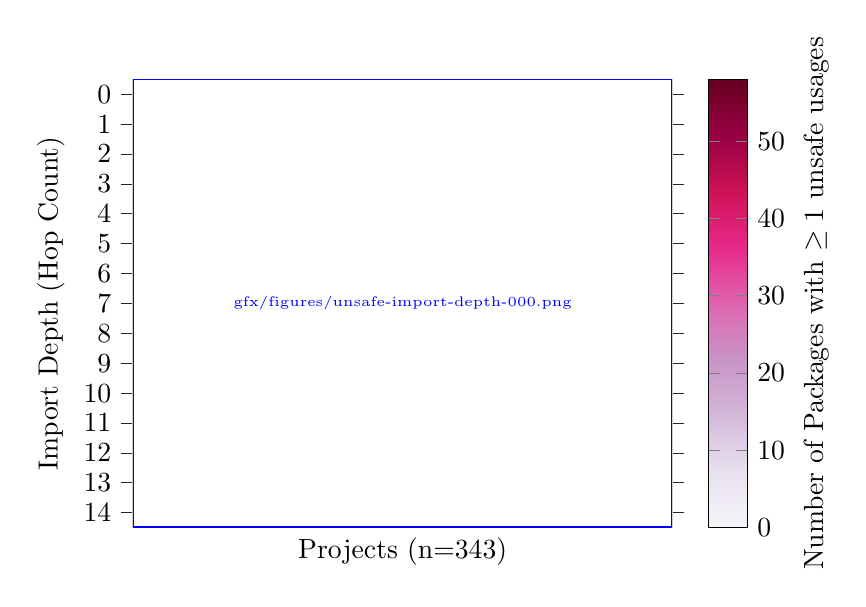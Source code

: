 % This file was created by tikzplotlib v0.9.2.
\begin{tikzpicture}

\begin{axis}[
axis line style={white!80!black},
colorbar,
colorbar style={ytick={0,10,20,30,40,50},yticklabels={0,10,20,30,40,50},ylabel={Number of Packages with $\geq 1$ unsafe usages}},
colormap={mymap}{[1pt]
  rgb(0pt)=(0.969,0.957,0.976);
  rgb(1pt)=(0.906,0.882,0.937);
  rgb(2pt)=(0.831,0.725,0.855);
  rgb(3pt)=(0.788,0.58,0.78);
  rgb(4pt)=(0.875,0.396,0.69);
  rgb(5pt)=(0.906,0.161,0.541);
  rgb(6pt)=(0.808,0.071,0.337);
  rgb(7pt)=(0.596,0,0.263);
  rgb(8pt)=(0.404,0,0.122)
},
point meta max=58,
point meta min=0,
tick align=outside,
xlabel={Projects (n=343)},
xmajorticks=false,
xmin=0, xmax=343,
y dir=reverse,
y grid style={white!80!black},
ylabel={Import Depth (Hop Count)},
ymajorticks=true,
ymin=0, ymax=15,
ytick style={color=white!15!black},
ytick={0.5,1.5,2.5,3.5,4.5,5.5,6.5,7.5,8.5,9.5,10.5,11.5,12.5,13.5,14.5},
yticklabels={0,1,2,3,4,5,6,7,8,9,10,11,12,13,14}
]
\addplot graphics [includegraphics cmd=\pgfimage,xmin=0, xmax=343, ymin=15, ymax=0] {gfx/figures/unsafe-import-depth-000.png};
\end{axis}

\end{tikzpicture}
